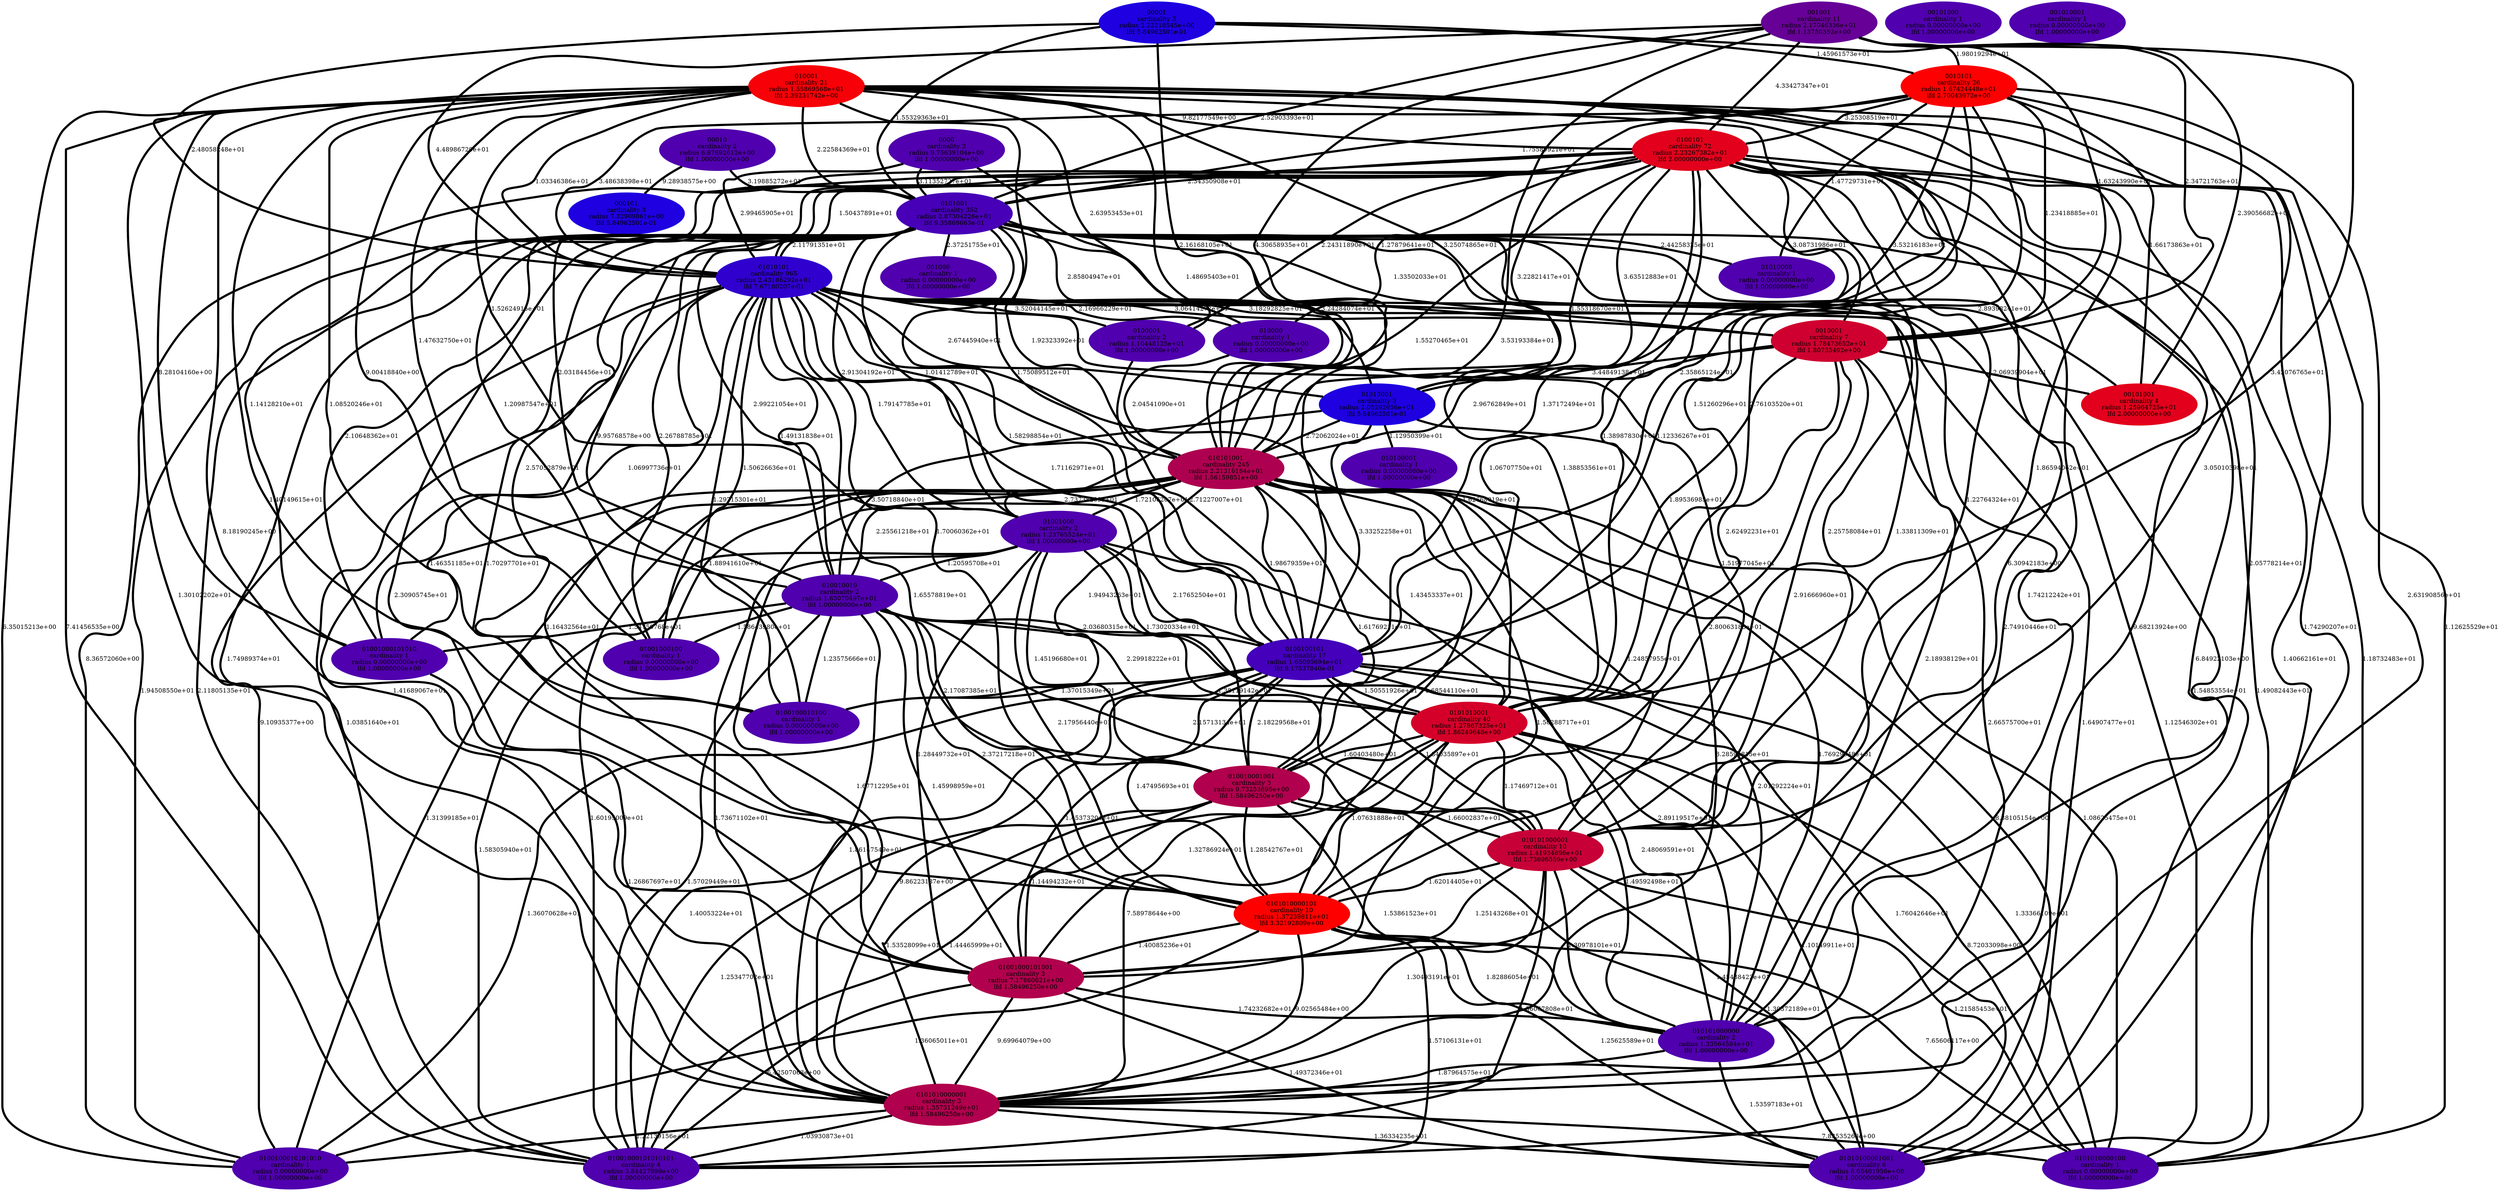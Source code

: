 graph parent_cardinality_optimal_7 {
    edge[style=solid, penwidth="5", labeldistance="10"]
    010100001 [label="010100001\ncardinality 1\nradius 0.00000000e+00\nlfd 1.00000000e+00", color="#5000AE", style="filled"]
    01001000100 [label="01001000100\ncardinality 1\nradius 0.00000000e+00\nlfd 1.00000000e+00", color="#5000AE", style="filled"]
    00001 [label="00001\ncardinality 3\nradius 2.22218545e+00\nlfd 5.84962501e-01", color="#1E00E0", style="filled"]
    0010001 [label="0010001\ncardinality 7\nradius 1.78473652e+01\nlfd 1.80735492e+00", color="#CF002F", style="filled"]
    000101 [label="000101\ncardinality 3\nradius 7.32909861e+00\nlfd 5.84962501e-01", color="#1E00E0", style="filled"]
    00101000 [label="00101000\ncardinality 1\nradius 0.00000000e+00\nlfd 1.00000000e+00", color="#5000AE", style="filled"]
    01010000 [label="01010000\ncardinality 1\nradius 0.00000000e+00\nlfd 1.00000000e+00", color="#5000AE", style="filled"]
    0101001 [label="0101001\ncardinality 352\nradius 2.87304226e+01\nlfd 9.35869663e-01", color="#4700B7", style="filled"]
    01010100001001 [label="01010100001001\ncardinality 6\nradius 8.05401956e+00\nlfd 1.00000000e+00", color="#5000AE", style="filled"]
    01001000101010101 [label="01001000101010101\ncardinality 4\nradius 3.84427999e+00\nlfd 1.00000000e+00", color="#5000AE", style="filled"]
    0100100010100 [label="0100100010100\ncardinality 1\nradius 0.00000000e+00\nlfd 1.00000000e+00", color="#5000AE", style="filled"]
    0100001 [label="0100001\ncardinality 2\nradius 1.10448125e+01\nlfd 1.00000000e+00", color="#5000AE", style="filled"]
    0101010000101 [label="0101010000101\ncardinality 10\nradius 1.37239811e+01\nlfd 3.32192809e+00", color="#FE0000", style="filled"]
    010101000001 [label="010101000001\ncardinality 10\nradius 1.41934896e+01\nlfd 1.73696559e+00", color="#C70037", style="filled"]
    01001000101010 [label="01001000101010\ncardinality 1\nradius 0.00000000e+00\nlfd 1.00000000e+00", color="#5000AE", style="filled"]
    0101010000100 [label="0101010000100\ncardinality 1\nradius 0.00000000e+00\nlfd 1.00000000e+00", color="#5000AE", style="filled"]
    010001 [label="010001\ncardinality 21\nradius 1.55869568e+01\nlfd 2.39231742e+00", color="#F70007", style="filled"]
    01010101 [label="01010101\ncardinality 965\nradius 2.43186292e+01\nlfd 7.67180207e-01", color="#3000CE", style="filled"]
    0100100010101010 [label="0100100010101010\ncardinality 1\nradius 0.00000000e+00\nlfd 1.00000000e+00", color="#5000AE", style="filled"]
    0101010001 [label="0101010001\ncardinality 40\nradius 1.27867325e+01\nlfd 1.86249648e+00", color="#D50029", style="filled"]
    010101000000 [label="010101000000\ncardinality 2\nradius 1.33564584e+01\nlfd 1.00000000e+00", color="#5000AE", style="filled"]
    0100100101 [label="0100100101\ncardinality 17\nradius 1.65095694e+01\nlfd 9.17537840e-01", color="#4400BA", style="filled"]
    00101001 [label="00101001\ncardinality 4\nradius 1.25964725e+01\nlfd 2.00000000e+00", color="#E2001C", style="filled"]
    0101010000001 [label="0101010000001\ncardinality 3\nradius 1.35731249e+01\nlfd 1.58496250e+00", color="#B1004D", style="filled"]
    010010001001 [label="010010001001\ncardinality 3\nradius 9.73253695e+00\nlfd 1.58496250e+00", color="#B1004D", style="filled"]
    010010010 [label="010010010\ncardinality 2\nradius 1.63070497e+01\nlfd 1.00000000e+00", color="#5000AE", style="filled"]
    01001000 [label="01001000\ncardinality 2\nradius 1.23765524e+01\nlfd 1.00000000e+00", color="#5000AE", style="filled"]
    010101001 [label="010101001\ncardinality 245\nradius 2.21316164e+01\nlfd 1.56159851e+00", color="#AE0050", style="filled"]
    0010101 [label="0010101\ncardinality 26\nradius 1.67424448e+01\nlfd 2.70043972e+00", color="#FD0001", style="filled"]
    0100101 [label="0100101\ncardinality 72\nradius 2.23267382e+01\nlfd 2.00000000e+00", color="#E2001C", style="filled"]
    0000 [label="0000\ncardinality 2\nradius 9.75639104e+00\nlfd 1.00000000e+00", color="#5000AE", style="filled"]
    00010 [label="00010\ncardinality 2\nradius 6.87692612e+00\nlfd 1.00000000e+00", color="#5000AE", style="filled"]
    010000 [label="010000\ncardinality 1\nradius 0.00000000e+00\nlfd 1.00000000e+00", color="#5000AE", style="filled"]
    001010001 [label="001010001\ncardinality 1\nradius 0.00000000e+00\nlfd 1.00000000e+00", color="#5000AE", style="filled"]
    001001 [label="001001\ncardinality 11\nradius 2.17046336e+01\nlfd 1.13750352e+00", color="#670097", style="filled"]
    01010001 [label="01010001\ncardinality 3\nradius 2.05292656e+01\nlfd 5.84962501e-01", color="#1E00E0", style="filled"]
    01001000101001 [label="01001000101001\ncardinality 3\nradius 7.17860621e+00\nlfd 1.58496250e+00", color="#B1004D", style="filled"]
    001000 [label="001000\ncardinality 1\nradius 0.00000000e+00\nlfd 1.00000000e+00", color="#5000AE", style="filled"]
    01001000101001 -- 01001000101010101 [label="6.42507063e+00"]
    010101000000 -- 01010100001001 [label="1.53597183e+01"]
    010101001 -- 01001000101010 [label="1.46351185e+01"]
    010001 -- 0100101 [label="9.82177549e+00"]
    0100101 -- 0101010001 [label="1.38987830e+01"]
    010101000001 -- 0101010000001 [label="1.30493191e+01"]
    01001000 -- 0101010001 [label="1.73020334e+01"]
    010000 -- 010101001 [label="2.04541090e+01"]
    0010101 -- 01010001 [label="3.53216183e+01"]
    0100101 -- 010000 [label="1.27879641e+01"]
    001001 -- 0100100101 [label="3.53193384e+01"]
    0100101 -- 0101001 [label="2.34350908e+01"]
    010101001 -- 010101000000 [label="1.76929548e+01"]
    0101001 -- 01010001 [label="3.24284074e+01"]
    0100100101 -- 0101010001 [label="1.50551926e+01"]
    0101001 -- 01001000101001 [label="2.30905745e+01"]
    010101000001 -- 01001000101010101 [label="1.56067808e+01"]
    01001000 -- 010010010 [label="1.20595708e+01"]
    010001 -- 01001000101001 [label="8.18190245e+00"]
    0101010000101 -- 01010100001001 [label="1.25625589e+01"]
    0010101 -- 0010001 [label="1.23418885e+01"]
    0101001 -- 01001000101010 [label="2.10648362e+01"]
    010001 -- 01010001 [label="3.25074865e+01"]
    010101001 -- 010101000001 [label="1.24857955e+01"]
    010101000001 -- 01010100001001 [label="1.30372189e+01"]
    010010010 -- 01001000101001 [label="1.45998959e+01"]
    010101001 -- 01010100001001 [label="8.38105154e+00"]
    010101001 -- 0101010000100 [label="1.08625475e+01"]
    0100101 -- 0010001 [label="3.08731986e+01"]
    0100100101 -- 0100100010101010 [label="1.36070628e+01"]
    01001000 -- 01001000101010101 [label="1.58305940e+01"]
    0101010001 -- 010101000001 [label="1.17469712e+01"]
    0010001 -- 0101010001 [label="2.62492231e+01"]
    00001 -- 01010101 [label="2.48058248e+01"]
    01010101 -- 0101010000101 [label="1.65578819e+01"]
    0101001 -- 0101010001 [label="1.38853561e+01"]
    010101001 -- 0101010000001 [label="1.67712295e+01"]
    00010 -- 0101001 [label="3.19885272e+01"]
    0100100101 -- 01010100001001 [label="1.76042646e+01"]
    01010101 -- 01001000101010101 [label="1.03851640e+01"]
    010010001001 -- 0101010000101 [label="1.28542767e+01"]
    0101001 -- 010101000000 [label="2.74910446e+01"]
    0101010001 -- 01001000101001 [label="1.32786924e+01"]
    0101010001 -- 0101010000001 [label="7.58978644e+00"]
    010001 -- 0100100101 [label="1.75089512e+01"]
    010010010 -- 01001000101010 [label="1.54750768e+01"]
    0100100101 -- 0101010000001 [label="9.86223187e+00"]
    0010101 -- 0101010000001 [label="2.63190856e+01"]
    010101000001 -- 01001000101001 [label="1.25143268e+01"]
    0101010001 -- 01001000101010101 [label="1.44465999e+01"]
    001001 -- 0101010001 [label="3.42076765e+01"]
    01010101 -- 010010010 [label="1.49131838e+01"]
    0010001 -- 00101001 [label="2.06939904e+01"]
    010001 -- 0101001 [label="2.22584369e+01"]
    0100101 -- 01001000101001 [label="6.30942183e+00"]
    01010001 -- 0101010000001 [label="3.28594815e+01"]
    01010101 -- 010101000000 [label="2.18938129e+01"]
    0101001 -- 0010001 [label="1.33502033e+01"]
    010010010 -- 010010001001 [label="2.17087385e+01"]
    0100101 -- 010010010 [label="2.03184456e+01"]
    010010001001 -- 01010100001001 [label="1.45438423e+01"]
    0100100101 -- 0101010000100 [label="1.33366109e+01"]
    001001 -- 010101001 [label="4.30658935e+01"]
    010010010 -- 0100100101 [label="2.03680315e+01"]
    0100101 -- 01001000 [label="1.55270465e+01"]
    01010101 -- 0100100101 [label="1.71162971e+01"]
    0000 -- 01010101 [label="2.99465905e+01"]
    0101001 -- 010101001 [label="1.92323392e+01"]
    010001 -- 01010100001001 [label="1.74290207e+01"]
    0101010001 -- 0101010000100 [label="8.72033098e+00"]
    010010010 -- 0101010000001 [label="1.86147549e+01"]
    01010001 -- 010010010 [label="3.50718840e+01"]
    0010101 -- 0100100101 [label="2.35865124e+01"]
    001001 -- 0100101 [label="4.33427347e+01"]
    010101000001 -- 0101010000100 [label="1.21585453e+01"]
    010010001001 -- 0101010000001 [label="1.53528099e+01"]
    01010001 -- 010101001 [label="2.72062024e+01"]
    010001 -- 0101010000100 [label="1.12625529e+01"]
    01010101 -- 010010001001 [label="1.70060362e+01"]
    0010001 -- 0101010000101 [label="2.80063188e+01"]
    0100100101 -- 01001000101001 [label="1.45373204e+01"]
    0101010000001 -- 01001000101010101 [label="1.03930873e+01"]
    01001000101010 -- 0101010000001 [label="1.26867697e+01"]
    0010101 -- 010101000001 [label="3.05010398e+01"]
    010101001 -- 01001000101010101 [label="1.60195009e+01"]
    010101001 -- 0100100010101010 [label="1.31399185e+01"]
    010010010 -- 0101010000101 [label="2.37217218e+01"]
    0101001 -- 010101000001 [label="2.25758084e+01"]
    01010101 -- 01001000101001 [label="1.16432564e+01"]
    010101001 -- 0101010000101 [label="1.68544110e+01"]
    001001 -- 0101001 [label="2.52903393e+01"]
    010010001001 -- 010101000000 [label="1.53861523e+01"]
    0100101 -- 01001000100 [label="1.20987547e+01"]
    01001000 -- 0101010000001 [label="1.73671102e+01"]
    01010101 -- 010101000001 [label="1.51977045e+01"]
    0100101 -- 01001000101010101 [label="6.84922103e+00"]
    0100101 -- 01010001 [label="3.63512883e+01"]
    01010101 -- 0100100010100 [label="1.29715301e+01"]
    010001 -- 0100100010101010 [label="6.35015213e+00"]
    0101001 -- 010010001001 [label="2.73738209e+01"]
    0101001 -- 01010100001001 [label="1.54853554e+01"]
    01001000 -- 01001000101001 [label="1.28449732e+01"]
    0101001 -- 0100100010101010 [label="1.94508550e+01"]
    0100101 -- 0100100010100 [label="9.95768578e+00"]
    0100101 -- 0101010000101 [label="1.33811309e+01"]
    010010001001 -- 01001000101001 [label="1.14494232e+01"]
    0100101 -- 0100001 [label="2.24311890e+01"]
    01001000 -- 010101000001 [label="1.38119142e+01"]
    010010010 -- 0100100010100 [label="1.23575666e+01"]
    01010101 -- 01010001 [label="2.67445940e+01"]
    01010101 -- 0101010000001 [label="1.41689067e+01"]
    010001 -- 010010010 [label="1.47632750e+01"]
    01010101 -- 0010001 [label="3.06414272e+01"]
    0100101 -- 0100100010101010 [label="8.36572060e+00"]
    0101001 -- 01001000 [label="2.91304192e+01"]
    010001 -- 01001000101010 [label="8.28104160e+00"]
    01010101 -- 010000 [label="2.16966229e+01"]
    01001000101001 -- 01010100001001 [label="1.49372346e+01"]
    00001 -- 0010001 [label="1.63243990e+01"]
    010001 -- 01001000100 [label="9.00418840e+00"]
    010001 -- 01001000101010101 [label="7.41456535e+00"]
    010101001 -- 0100100010100 [label="1.94943263e+01"]
    0101001 -- 0100100010100 [label="2.57052879e+01"]
    010101001 -- 010010010 [label="2.25561218e+01"]
    0000 -- 0101001 [label="3.11352727e+01"]
    001001 -- 00101001 [label="2.39056682e+01"]
    010001 -- 01001000 [label="1.52624915e+01"]
    01010101 -- 01010100001001 [label="1.64907477e+01"]
    0010001 -- 0101010000001 [label="2.66575700e+01"]
    0101010000101 -- 0101010000100 [label="7.65606117e+00"]
    0100101 -- 01010101 [label="1.50437891e+01"]
    0010101 -- 01010101 [label="3.48638398e+01"]
    010001 -- 0100001 [label="2.63953453e+01"]
    010101001 -- 01001000101001 [label="1.50288717e+01"]
    00001 -- 0101001 [label="1.55329363e+01"]
    010101000001 -- 010101000000 [label="1.30978101e+01"]
    010001 -- 0100100010100 [label="1.08520246e+01"]
    010101001 -- 0100100101 [label="1.98679359e+01"]
    010001 -- 010101000001 [label="1.86594062e+01"]
    01010001 -- 010100001 [label="1.12950399e+01"]
    00001 -- 0010101 [label="1.45961573e+01"]
    0101001 -- 010010010 [label="2.99221054e+01"]
    0100101 -- 010101000001 [label="1.22764324e+01"]
    010001 -- 0101010001 [label="1.51260296e+01"]
    0101010000101 -- 01001000101010101 [label="1.57106131e+01"]
    0100100101 -- 01001000101010101 [label="1.40053224e+01"]
    01001000 -- 010010001001 [label="1.45196680e+01"]
    01010101 -- 0101010000100 [label="1.12546302e+01"]
    0101001 -- 0101010000100 [label="1.49082443e+01"]
    01001000101001 -- 0101010000001 [label="9.69964079e+00"]
    010101001 -- 01001000100 [label="1.88941610e+01"]
    0010101 -- 0101010001 [label="2.76103520e+01"]
    0100001 -- 0100100101 [label="2.71227007e+01"]
    0010101 -- 0101001 [label="1.75589921e+01"]
    010001 -- 010101000000 [label="2.05778214e+01"]
    0101010000001 -- 0100100010101010 [label="1.22139156e+01"]
    010001 -- 010101001 [label="1.48695403e+01"]
    01010101 -- 01001000100 [label="1.50626636e+01"]
    01010101 -- 0101010001 [label="1.62668019e+01"]
    0101001 -- 01010101 [label="2.11791351e+01"]
    01001000101001 -- 010101000000 [label="1.74232682e+01"]
    0010101 -- 0100101 [label="3.25308519e+01"]
    0101001 -- 001000 [label="2.37251755e+01"]
    0100101 -- 01010100001001 [label="1.40662161e+01"]
    0100100101 -- 0100100010100 [label="1.37015349e+01"]
    0101001 -- 0100100101 [label="1.58298854e+01"]
    0100101 -- 010101001 [label="1.55318670e+01"]
    0010001 -- 0100100101 [label="1.89536985e+01"]
    01010101 -- 0100100010101010 [label="9.10935377e+00"]
    01001000 -- 0100100101 [label="2.17652504e+01"]
    0101010001 -- 010010001001 [label="1.60403480e+01"]
    01010101 -- 0100001 [label="3.52044145e+01"]
    0010101 -- 010101001 [label="3.22821417e+01"]
    001001 -- 0010101 [label="1.98019294e+01"]
    0100101 -- 0101010000001 [label="9.68213924e+00"]
    0100101 -- 0100100101 [label="1.37172494e+01"]
    0101001 -- 0101010000001 [label="1.74989374e+01"]
    0101001 -- 01001000100 [label="2.26788785e+01"]
    00001 -- 010101001 [label="2.16168105e+01"]
    0000 -- 010101001 [label="3.18292825e+01"]
    010001 -- 010010001001 [label="1.12336267e+01"]
    0010101 -- 00101001 [label="1.66173863e+01"]
    010101001 -- 010010001001 [label="1.61769211e+01"]
    00010 -- 000101 [label="9.28938575e+00"]
    0101010000101 -- 0101010000001 [label="9.02565484e+00"]
    010001 -- 0101010000001 [label="1.30102202e+01"]
    010001 -- 0101010000101 [label="1.40149615e+01"]
    001001 -- 0010001 [label="2.34721763e+01"]
    0010001 -- 01010001 [label="3.44849138e+01"]
    0101010000001 -- 01010100001001 [label="1.36334235e+01"]
    0100101 -- 0101010000100 [label="1.18732483e+01"]
    0101010001 -- 01010100001001 [label="1.10149911e+01"]
    010010010 -- 010101000000 [label="2.89119517e+01"]
    010101000001 -- 0101010000101 [label="1.62014405e+01"]
    0101010000101 -- 010101000000 [label="1.82886054e+01"]
    01010101 -- 010101001 [label="1.01412789e+01"]
    010010010 -- 01001000101010101 [label="1.57029449e+01"]
    01010101 -- 01001000 [label="1.79147785e+01"]
    010101001 -- 0101010001 [label="1.43453337e+01"]
    001001 -- 01010101 [label="4.48986720e+01"]
    0101010000101 -- 01001000101001 [label="1.40085236e+01"]
    0101001 -- 01010000 [label="2.44258325e+01"]
    01010001 -- 0100100101 [label="3.33252258e+01"]
    010001 -- 01010101 [label="1.03346386e+01"]
    0101010000001 -- 0101010000100 [label="7.83535268e+00"]
    0101010000101 -- 0100100010101010 [label="1.36065011e+01"]
    0100100101 -- 010101000000 [label="2.48069591e+01"]
    0100100101 -- 0101010000101 [label="1.47495693e+01"]
    01001000 -- 0101010000101 [label="2.17956440e+01"]
    010101001 -- 01001000 [label="1.72106207e+01"]
    010010001001 -- 010101000001 [label="1.66002837e+01"]
    010101000000 -- 0101010000001 [label="1.87964575e+01"]
    0010101 -- 01010000 [label="1.47729731e+01"]
    0101001 -- 00101001 [label="2.89398241e+01"]
    0010001 -- 010101000001 [label="2.91666960e+01"]
    0101010001 -- 010101000000 [label="1.49592498e+01"]
    0100100101 -- 010010001001 [label="2.18229568e+01"]
    0100100101 -- 010101000001 [label="1.84035897e+01"]
    0100101 -- 010010001001 [label="1.06707750e+01"]
    0010001 -- 010101001 [label="2.96762849e+01"]
    010010001001 -- 01001000101010101 [label="1.25347702e+01"]
    010010010 -- 01001000100 [label="1.58643980e+01"]
    0100101 -- 01001000101010 [label="1.14128210e+01"]
    01001000 -- 010101000000 [label="2.01292224e+01"]
    0100101 -- 010101000000 [label="1.74212242e+01"]
    0101001 -- 0101010000101 [label="1.70297701e+01"]
    010010010 -- 010101000001 [label="2.15713134e+01"]
    010010010 -- 0101010001 [label="2.29918222e+01"]
    0101010001 -- 0101010000101 [label="1.07631888e+01"]
    0101001 -- 010000 [label="2.85804947e+01"]
    0101001 -- 01001000101010101 [label="2.11805135e+01"]
    01010101 -- 01001000101010 [label="1.06997736e+01"]
}
